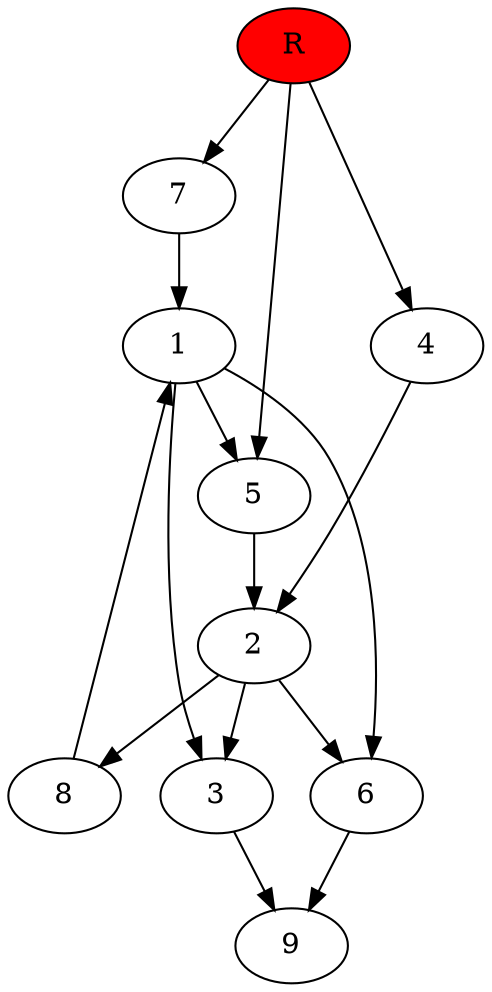 digraph prb72359 {
	1
	2
	3
	4
	5
	6
	7
	8
	R [fillcolor="#ff0000" style=filled]
	1 -> 3
	1 -> 5
	1 -> 6
	2 -> 3
	2 -> 6
	2 -> 8
	3 -> 9
	4 -> 2
	5 -> 2
	6 -> 9
	7 -> 1
	8 -> 1
	R -> 4
	R -> 5
	R -> 7
}
